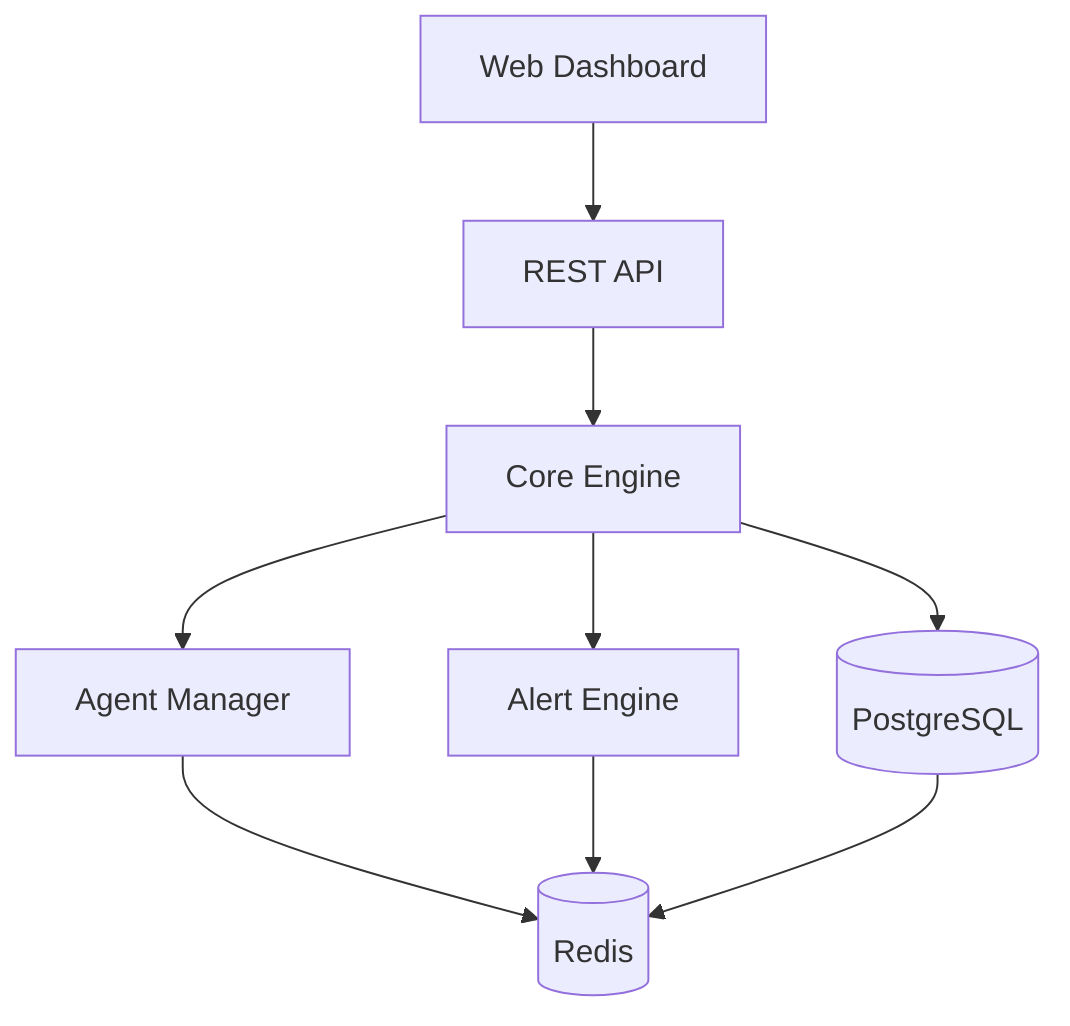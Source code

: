 graph TB
    Web[Web Dashboard]
    API[REST API]
    Core[Core Engine]
    AgentMgr[Agent Manager]
    AlertEngine[Alert Engine]
    DB[(PostgreSQL)]
    Redis[(Redis)]

    Web --> API
    API --> Core
    Core --> AgentMgr
    Core --> AlertEngine
    Core --> DB
    AgentMgr --> Redis
    AlertEngine --> Redis
    DB --> Redis
